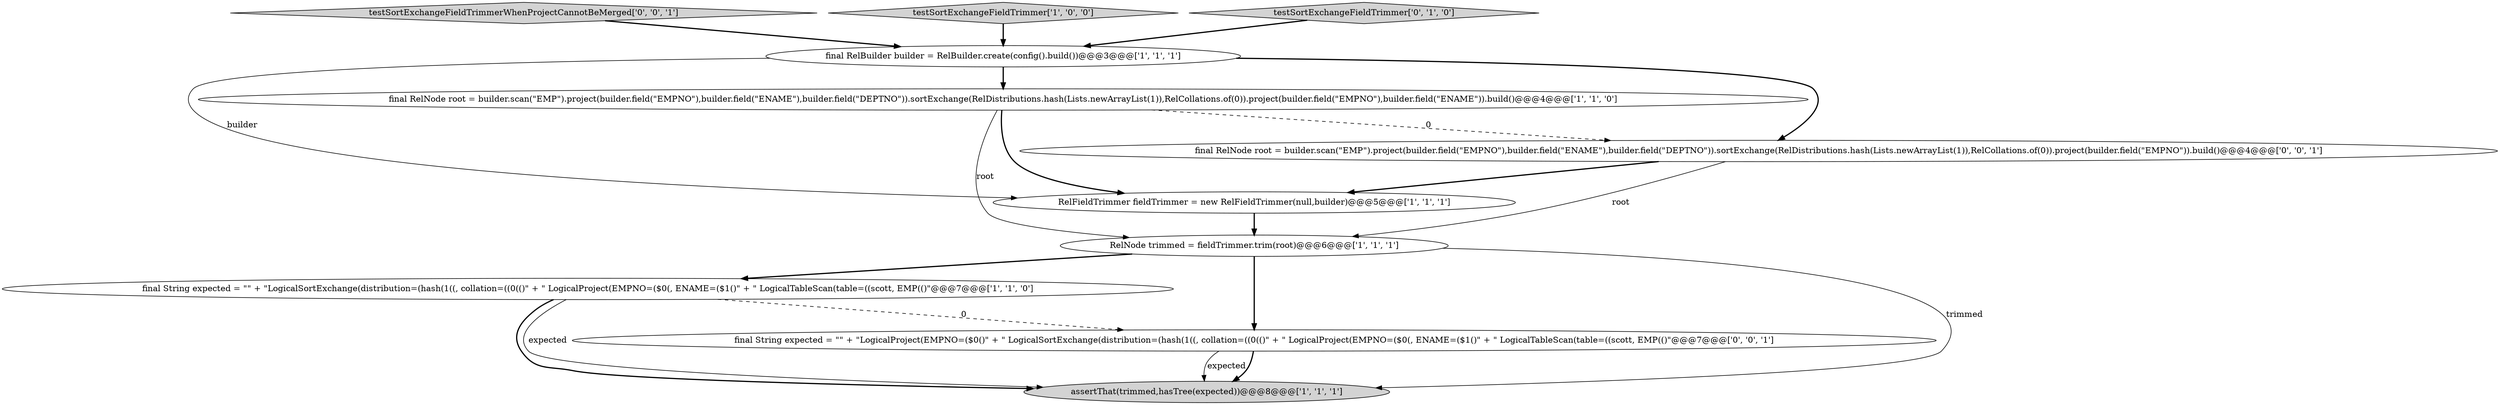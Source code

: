 digraph {
9 [style = filled, label = "final String expected = \"\" + \"LogicalProject(EMPNO=($0()\" + \" LogicalSortExchange(distribution=(hash(1((, collation=((0(()\" + \" LogicalProject(EMPNO=($0(, ENAME=($1()\" + \" LogicalTableScan(table=((scott, EMP(()\"@@@7@@@['0', '0', '1']", fillcolor = white, shape = ellipse image = "AAA0AAABBB3BBB"];
8 [style = filled, label = "final RelNode root = builder.scan(\"EMP\").project(builder.field(\"EMPNO\"),builder.field(\"ENAME\"),builder.field(\"DEPTNO\")).sortExchange(RelDistributions.hash(Lists.newArrayList(1)),RelCollations.of(0)).project(builder.field(\"EMPNO\")).build()@@@4@@@['0', '0', '1']", fillcolor = white, shape = ellipse image = "AAA0AAABBB3BBB"];
6 [style = filled, label = "final String expected = \"\" + \"LogicalSortExchange(distribution=(hash(1((, collation=((0(()\" + \" LogicalProject(EMPNO=($0(, ENAME=($1()\" + \" LogicalTableScan(table=((scott, EMP(()\"@@@7@@@['1', '1', '0']", fillcolor = white, shape = ellipse image = "AAA0AAABBB1BBB"];
1 [style = filled, label = "final RelBuilder builder = RelBuilder.create(config().build())@@@3@@@['1', '1', '1']", fillcolor = white, shape = ellipse image = "AAA0AAABBB1BBB"];
5 [style = filled, label = "RelNode trimmed = fieldTrimmer.trim(root)@@@6@@@['1', '1', '1']", fillcolor = white, shape = ellipse image = "AAA0AAABBB1BBB"];
4 [style = filled, label = "RelFieldTrimmer fieldTrimmer = new RelFieldTrimmer(null,builder)@@@5@@@['1', '1', '1']", fillcolor = white, shape = ellipse image = "AAA0AAABBB1BBB"];
10 [style = filled, label = "testSortExchangeFieldTrimmerWhenProjectCannotBeMerged['0', '0', '1']", fillcolor = lightgray, shape = diamond image = "AAA0AAABBB3BBB"];
0 [style = filled, label = "testSortExchangeFieldTrimmer['1', '0', '0']", fillcolor = lightgray, shape = diamond image = "AAA0AAABBB1BBB"];
2 [style = filled, label = "assertThat(trimmed,hasTree(expected))@@@8@@@['1', '1', '1']", fillcolor = lightgray, shape = ellipse image = "AAA0AAABBB1BBB"];
7 [style = filled, label = "testSortExchangeFieldTrimmer['0', '1', '0']", fillcolor = lightgray, shape = diamond image = "AAA0AAABBB2BBB"];
3 [style = filled, label = "final RelNode root = builder.scan(\"EMP\").project(builder.field(\"EMPNO\"),builder.field(\"ENAME\"),builder.field(\"DEPTNO\")).sortExchange(RelDistributions.hash(Lists.newArrayList(1)),RelCollations.of(0)).project(builder.field(\"EMPNO\"),builder.field(\"ENAME\")).build()@@@4@@@['1', '1', '0']", fillcolor = white, shape = ellipse image = "AAA0AAABBB1BBB"];
1->3 [style = bold, label=""];
5->2 [style = solid, label="trimmed"];
3->8 [style = dashed, label="0"];
6->2 [style = solid, label="expected"];
7->1 [style = bold, label=""];
1->8 [style = bold, label=""];
8->4 [style = bold, label=""];
5->6 [style = bold, label=""];
8->5 [style = solid, label="root"];
5->9 [style = bold, label=""];
10->1 [style = bold, label=""];
9->2 [style = solid, label="expected"];
9->2 [style = bold, label=""];
4->5 [style = bold, label=""];
3->4 [style = bold, label=""];
0->1 [style = bold, label=""];
1->4 [style = solid, label="builder"];
3->5 [style = solid, label="root"];
6->9 [style = dashed, label="0"];
6->2 [style = bold, label=""];
}
